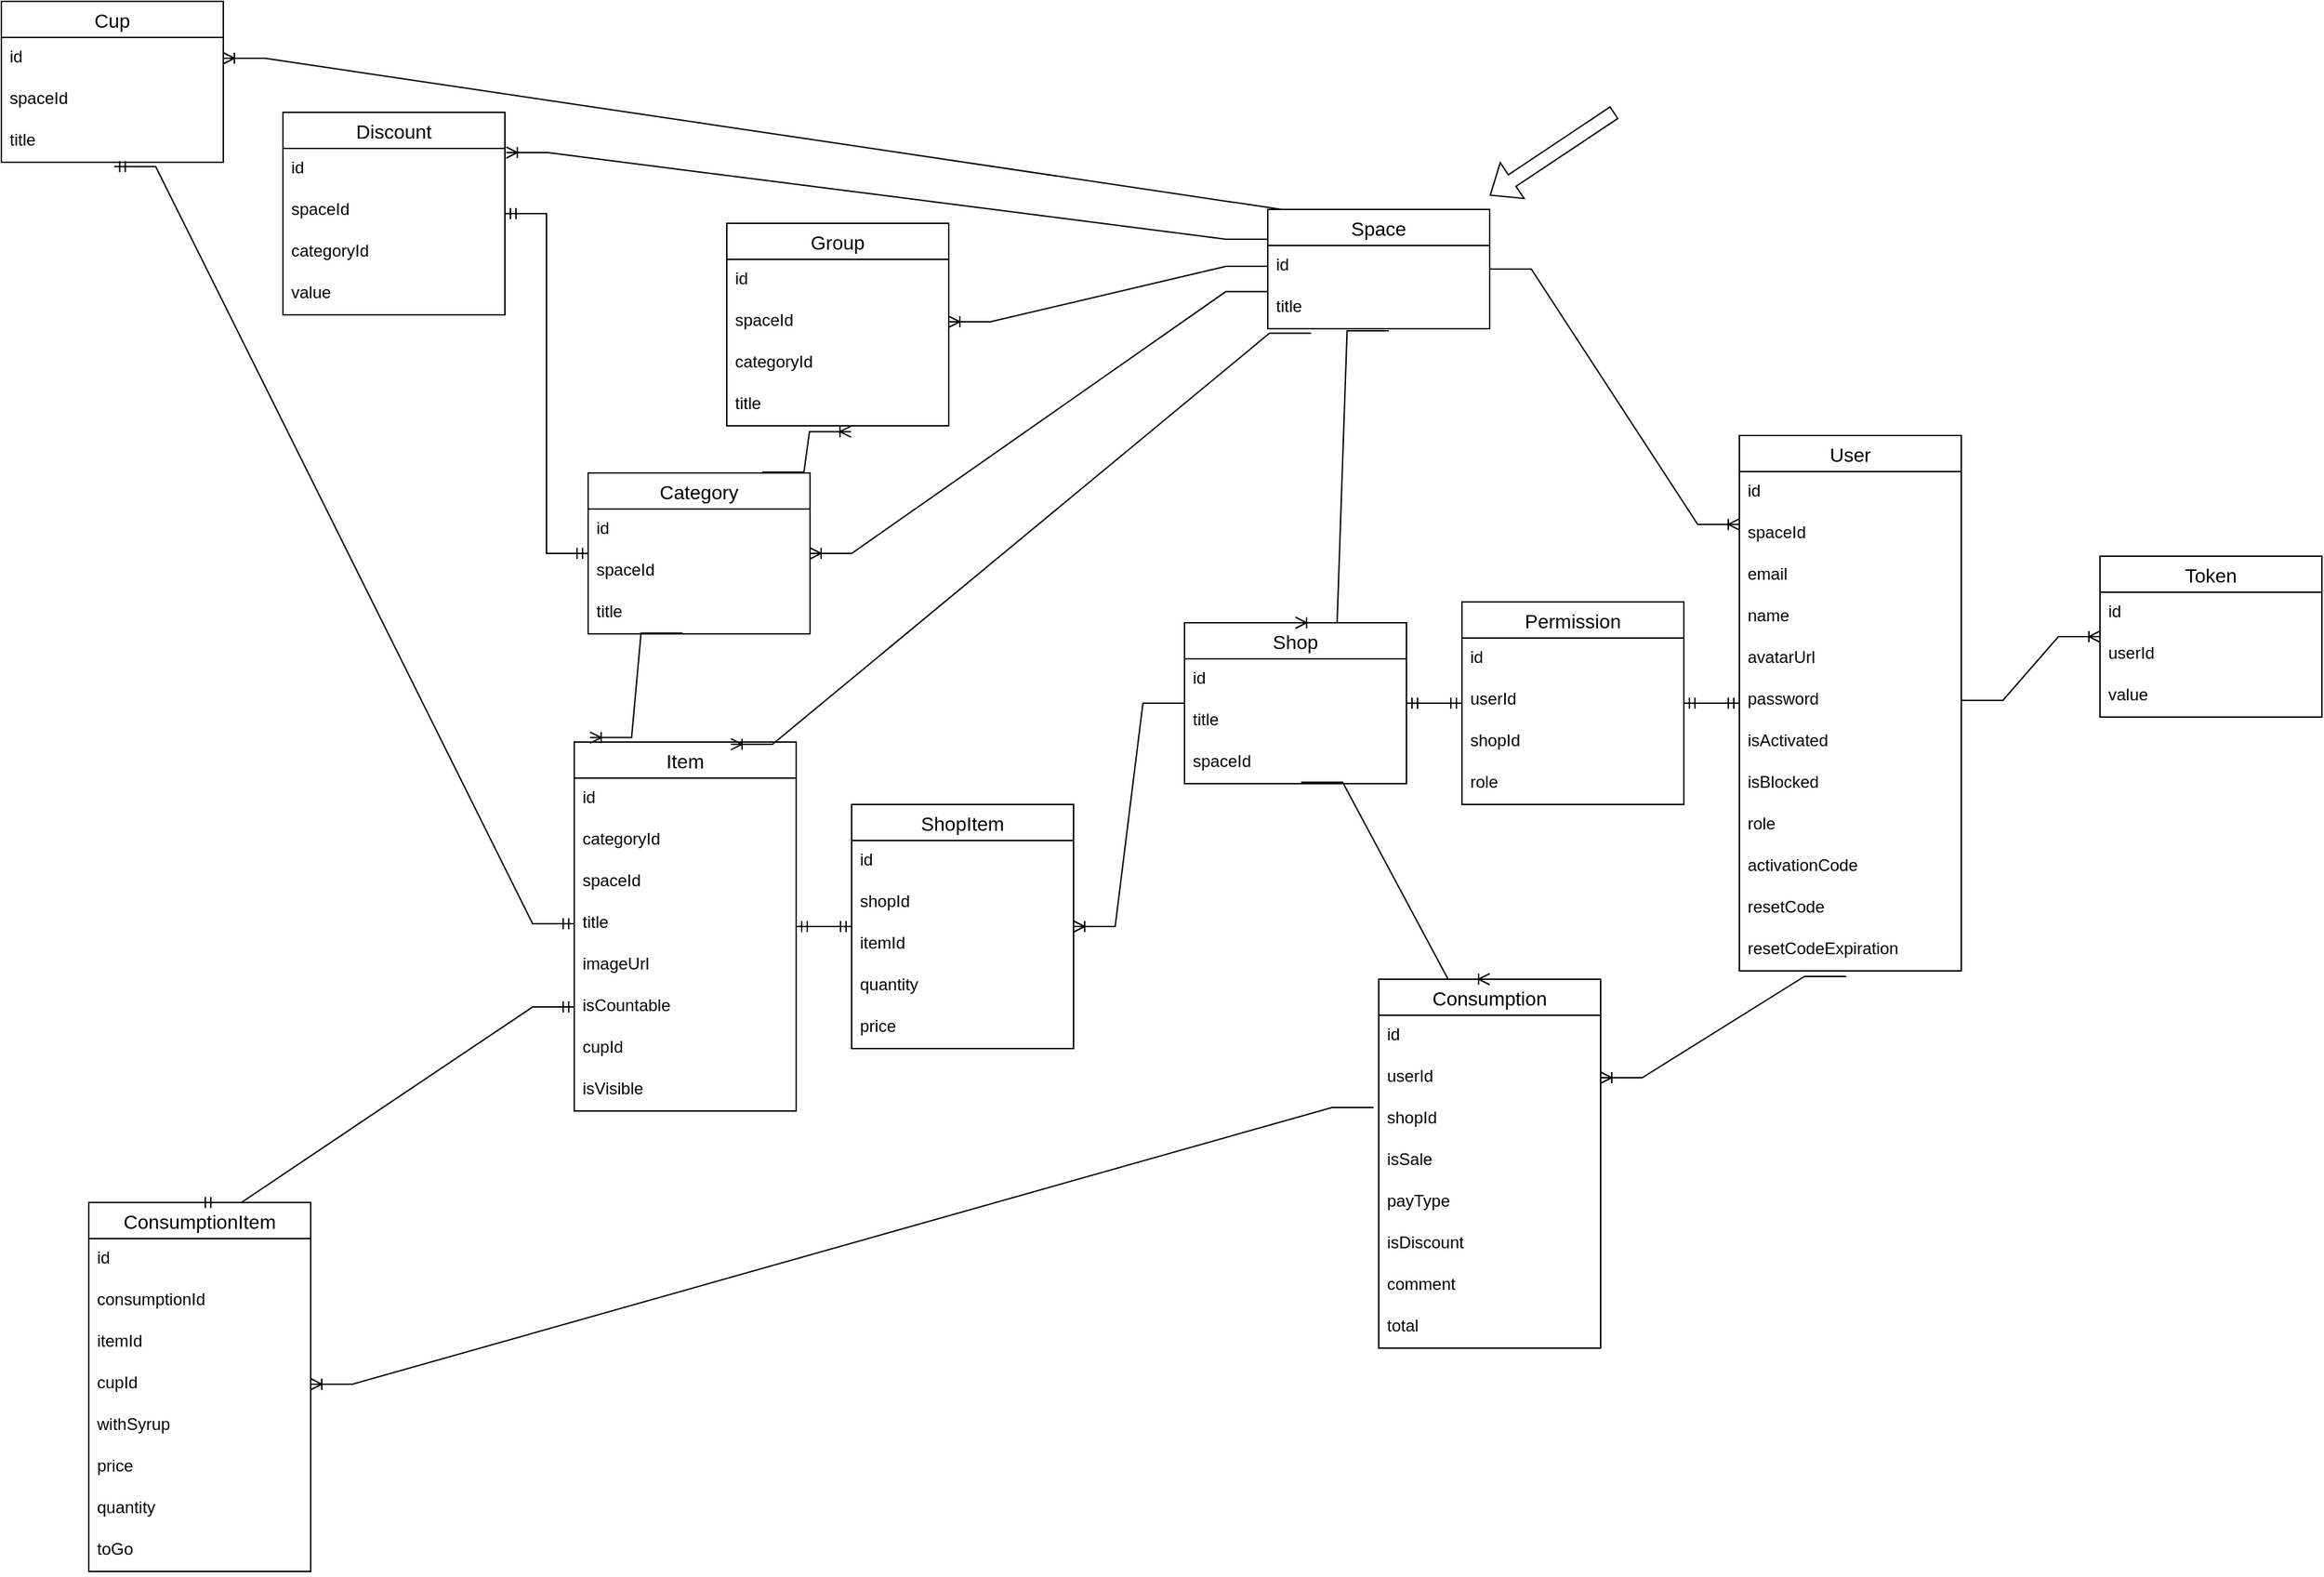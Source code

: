 <mxfile version="20.8.10" type="device"><diagram id="-RboTagxcHU9Nsr4pJRb" name="Page-1"><mxGraphModel dx="2620" dy="2303" grid="1" gridSize="10" guides="1" tooltips="1" connect="1" arrows="1" fold="1" page="1" pageScale="1" pageWidth="827" pageHeight="1169" math="0" shadow="0"><root><mxCell id="0"/><mxCell id="1" parent="0"/><mxCell id="PtXZRWENo-5FDZrmI7I0-1" value="User" style="swimlane;fontStyle=0;childLayout=stackLayout;horizontal=1;startSize=26;horizontalStack=0;resizeParent=1;resizeParentMax=0;resizeLast=0;collapsible=1;marginBottom=0;align=center;fontSize=14;" parent="1" vertex="1"><mxGeometry x="840" y="-367" width="160" height="386" as="geometry"/></mxCell><mxCell id="PtXZRWENo-5FDZrmI7I0-2" value="id" style="text;strokeColor=none;fillColor=none;spacingLeft=4;spacingRight=4;overflow=hidden;rotatable=0;points=[[0,0.5],[1,0.5]];portConstraint=eastwest;fontSize=12;" parent="PtXZRWENo-5FDZrmI7I0-1" vertex="1"><mxGeometry y="26" width="160" height="30" as="geometry"/></mxCell><mxCell id="4w__0bcOmojPFbcZ-Phi-4" value="spaceId" style="text;strokeColor=none;fillColor=none;spacingLeft=4;spacingRight=4;overflow=hidden;rotatable=0;points=[[0,0.5],[1,0.5]];portConstraint=eastwest;fontSize=12;" parent="PtXZRWENo-5FDZrmI7I0-1" vertex="1"><mxGeometry y="56" width="160" height="30" as="geometry"/></mxCell><mxCell id="PtXZRWENo-5FDZrmI7I0-3" value="email" style="text;strokeColor=none;fillColor=none;spacingLeft=4;spacingRight=4;overflow=hidden;rotatable=0;points=[[0,0.5],[1,0.5]];portConstraint=eastwest;fontSize=12;" parent="PtXZRWENo-5FDZrmI7I0-1" vertex="1"><mxGeometry y="86" width="160" height="30" as="geometry"/></mxCell><mxCell id="PtXZRWENo-5FDZrmI7I0-4" value="name" style="text;strokeColor=none;fillColor=none;spacingLeft=4;spacingRight=4;overflow=hidden;rotatable=0;points=[[0,0.5],[1,0.5]];portConstraint=eastwest;fontSize=12;" parent="PtXZRWENo-5FDZrmI7I0-1" vertex="1"><mxGeometry y="116" width="160" height="30" as="geometry"/></mxCell><mxCell id="2ZHtAxUTW5Pm4I8rhyET-17" value="avatarUrl" style="text;strokeColor=none;fillColor=none;spacingLeft=4;spacingRight=4;overflow=hidden;rotatable=0;points=[[0,0.5],[1,0.5]];portConstraint=eastwest;fontSize=12;" parent="PtXZRWENo-5FDZrmI7I0-1" vertex="1"><mxGeometry y="146" width="160" height="30" as="geometry"/></mxCell><mxCell id="PtXZRWENo-5FDZrmI7I0-5" value="password" style="text;strokeColor=none;fillColor=none;spacingLeft=4;spacingRight=4;overflow=hidden;rotatable=0;points=[[0,0.5],[1,0.5]];portConstraint=eastwest;fontSize=12;" parent="PtXZRWENo-5FDZrmI7I0-1" vertex="1"><mxGeometry y="176" width="160" height="30" as="geometry"/></mxCell><mxCell id="6MsvrKW7NR40lOU20cwh-1" value="isActivated" style="text;strokeColor=none;fillColor=none;spacingLeft=4;spacingRight=4;overflow=hidden;rotatable=0;points=[[0,0.5],[1,0.5]];portConstraint=eastwest;fontSize=12;" parent="PtXZRWENo-5FDZrmI7I0-1" vertex="1"><mxGeometry y="206" width="160" height="30" as="geometry"/></mxCell><mxCell id="obLjnWfp8mF0ZZuGQmt2-3" value="isBlocked" style="text;strokeColor=none;fillColor=none;spacingLeft=4;spacingRight=4;overflow=hidden;rotatable=0;points=[[0,0.5],[1,0.5]];portConstraint=eastwest;fontSize=12;" parent="PtXZRWENo-5FDZrmI7I0-1" vertex="1"><mxGeometry y="236" width="160" height="30" as="geometry"/></mxCell><mxCell id="obLjnWfp8mF0ZZuGQmt2-1" value="role" style="text;strokeColor=none;fillColor=none;spacingLeft=4;spacingRight=4;overflow=hidden;rotatable=0;points=[[0,0.5],[1,0.5]];portConstraint=eastwest;fontSize=12;" parent="PtXZRWENo-5FDZrmI7I0-1" vertex="1"><mxGeometry y="266" width="160" height="30" as="geometry"/></mxCell><mxCell id="6MsvrKW7NR40lOU20cwh-2" value="activationCode" style="text;strokeColor=none;fillColor=none;spacingLeft=4;spacingRight=4;overflow=hidden;rotatable=0;points=[[0,0.5],[1,0.5]];portConstraint=eastwest;fontSize=12;" parent="PtXZRWENo-5FDZrmI7I0-1" vertex="1"><mxGeometry y="296" width="160" height="30" as="geometry"/></mxCell><mxCell id="obLjnWfp8mF0ZZuGQmt2-2" value="resetCode" style="text;strokeColor=none;fillColor=none;spacingLeft=4;spacingRight=4;overflow=hidden;rotatable=0;points=[[0,0.5],[1,0.5]];portConstraint=eastwest;fontSize=12;" parent="PtXZRWENo-5FDZrmI7I0-1" vertex="1"><mxGeometry y="326" width="160" height="30" as="geometry"/></mxCell><mxCell id="4w__0bcOmojPFbcZ-Phi-13" value="resetCodeExpiration" style="text;strokeColor=none;fillColor=none;spacingLeft=4;spacingRight=4;overflow=hidden;rotatable=0;points=[[0,0.5],[1,0.5]];portConstraint=eastwest;fontSize=12;" parent="PtXZRWENo-5FDZrmI7I0-1" vertex="1"><mxGeometry y="356" width="160" height="30" as="geometry"/></mxCell><mxCell id="6MsvrKW7NR40lOU20cwh-6" value="Shop" style="swimlane;fontStyle=0;childLayout=stackLayout;horizontal=1;startSize=26;horizontalStack=0;resizeParent=1;resizeParentMax=0;resizeLast=0;collapsible=1;marginBottom=0;align=center;fontSize=14;" parent="1" vertex="1"><mxGeometry x="440" y="-232" width="160" height="116" as="geometry"/></mxCell><mxCell id="6MsvrKW7NR40lOU20cwh-7" value="id" style="text;strokeColor=none;fillColor=none;spacingLeft=4;spacingRight=4;overflow=hidden;rotatable=0;points=[[0,0.5],[1,0.5]];portConstraint=eastwest;fontSize=12;" parent="6MsvrKW7NR40lOU20cwh-6" vertex="1"><mxGeometry y="26" width="160" height="30" as="geometry"/></mxCell><mxCell id="6MsvrKW7NR40lOU20cwh-8" value="title" style="text;strokeColor=none;fillColor=none;spacingLeft=4;spacingRight=4;overflow=hidden;rotatable=0;points=[[0,0.5],[1,0.5]];portConstraint=eastwest;fontSize=12;" parent="6MsvrKW7NR40lOU20cwh-6" vertex="1"><mxGeometry y="56" width="160" height="30" as="geometry"/></mxCell><mxCell id="4w__0bcOmojPFbcZ-Phi-7" value="spaceId" style="text;strokeColor=none;fillColor=none;spacingLeft=4;spacingRight=4;overflow=hidden;rotatable=0;points=[[0,0.5],[1,0.5]];portConstraint=eastwest;fontSize=12;" parent="6MsvrKW7NR40lOU20cwh-6" vertex="1"><mxGeometry y="86" width="160" height="30" as="geometry"/></mxCell><mxCell id="6MsvrKW7NR40lOU20cwh-16" value="Permission" style="swimlane;fontStyle=0;childLayout=stackLayout;horizontal=1;startSize=26;horizontalStack=0;resizeParent=1;resizeParentMax=0;resizeLast=0;collapsible=1;marginBottom=0;align=center;fontSize=14;" parent="1" vertex="1"><mxGeometry x="640" y="-247" width="160" height="146" as="geometry"/></mxCell><mxCell id="6MsvrKW7NR40lOU20cwh-17" value="id" style="text;strokeColor=none;fillColor=none;spacingLeft=4;spacingRight=4;overflow=hidden;rotatable=0;points=[[0,0.5],[1,0.5]];portConstraint=eastwest;fontSize=12;" parent="6MsvrKW7NR40lOU20cwh-16" vertex="1"><mxGeometry y="26" width="160" height="30" as="geometry"/></mxCell><mxCell id="6MsvrKW7NR40lOU20cwh-18" value="userId" style="text;strokeColor=none;fillColor=none;spacingLeft=4;spacingRight=4;overflow=hidden;rotatable=0;points=[[0,0.5],[1,0.5]];portConstraint=eastwest;fontSize=12;" parent="6MsvrKW7NR40lOU20cwh-16" vertex="1"><mxGeometry y="56" width="160" height="30" as="geometry"/></mxCell><mxCell id="6MsvrKW7NR40lOU20cwh-19" value="shopId" style="text;strokeColor=none;fillColor=none;spacingLeft=4;spacingRight=4;overflow=hidden;rotatable=0;points=[[0,0.5],[1,0.5]];portConstraint=eastwest;fontSize=12;" parent="6MsvrKW7NR40lOU20cwh-16" vertex="1"><mxGeometry y="86" width="160" height="30" as="geometry"/></mxCell><mxCell id="obLjnWfp8mF0ZZuGQmt2-4" value="role" style="text;strokeColor=none;fillColor=none;spacingLeft=4;spacingRight=4;overflow=hidden;rotatable=0;points=[[0,0.5],[1,0.5]];portConstraint=eastwest;fontSize=12;" parent="6MsvrKW7NR40lOU20cwh-16" vertex="1"><mxGeometry y="116" width="160" height="30" as="geometry"/></mxCell><mxCell id="obLjnWfp8mF0ZZuGQmt2-8" value="Item" style="swimlane;fontStyle=0;childLayout=stackLayout;horizontal=1;startSize=26;horizontalStack=0;resizeParent=1;resizeParentMax=0;resizeLast=0;collapsible=1;marginBottom=0;align=center;fontSize=14;" parent="1" vertex="1"><mxGeometry y="-146" width="160" height="266" as="geometry"/></mxCell><mxCell id="obLjnWfp8mF0ZZuGQmt2-9" value="id" style="text;strokeColor=none;fillColor=none;spacingLeft=4;spacingRight=4;overflow=hidden;rotatable=0;points=[[0,0.5],[1,0.5]];portConstraint=eastwest;fontSize=12;" parent="obLjnWfp8mF0ZZuGQmt2-8" vertex="1"><mxGeometry y="26" width="160" height="30" as="geometry"/></mxCell><mxCell id="2ZHtAxUTW5Pm4I8rhyET-7" value="categoryId" style="text;strokeColor=none;fillColor=none;spacingLeft=4;spacingRight=4;overflow=hidden;rotatable=0;points=[[0,0.5],[1,0.5]];portConstraint=eastwest;fontSize=12;" parent="obLjnWfp8mF0ZZuGQmt2-8" vertex="1"><mxGeometry y="56" width="160" height="30" as="geometry"/></mxCell><mxCell id="obLjnWfp8mF0ZZuGQmt2-55" value="spaceId" style="text;strokeColor=none;fillColor=none;spacingLeft=4;spacingRight=4;overflow=hidden;rotatable=0;points=[[0,0.5],[1,0.5]];portConstraint=eastwest;fontSize=12;" parent="obLjnWfp8mF0ZZuGQmt2-8" vertex="1"><mxGeometry y="86" width="160" height="30" as="geometry"/></mxCell><mxCell id="obLjnWfp8mF0ZZuGQmt2-10" value="title" style="text;strokeColor=none;fillColor=none;spacingLeft=4;spacingRight=4;overflow=hidden;rotatable=0;points=[[0,0.5],[1,0.5]];portConstraint=eastwest;fontSize=12;" parent="obLjnWfp8mF0ZZuGQmt2-8" vertex="1"><mxGeometry y="116" width="160" height="30" as="geometry"/></mxCell><mxCell id="obLjnWfp8mF0ZZuGQmt2-54" value="imageUrl" style="text;strokeColor=none;fillColor=none;spacingLeft=4;spacingRight=4;overflow=hidden;rotatable=0;points=[[0,0.5],[1,0.5]];portConstraint=eastwest;fontSize=12;" parent="obLjnWfp8mF0ZZuGQmt2-8" vertex="1"><mxGeometry y="146" width="160" height="30" as="geometry"/></mxCell><mxCell id="obLjnWfp8mF0ZZuGQmt2-11" value="isCountable" style="text;strokeColor=none;fillColor=none;spacingLeft=4;spacingRight=4;overflow=hidden;rotatable=0;points=[[0,0.5],[1,0.5]];portConstraint=eastwest;fontSize=12;" parent="obLjnWfp8mF0ZZuGQmt2-8" vertex="1"><mxGeometry y="176" width="160" height="30" as="geometry"/></mxCell><mxCell id="pwrpQkeH6e8OSDZ0tOXm-13" value="cupId" style="text;strokeColor=none;fillColor=none;spacingLeft=4;spacingRight=4;overflow=hidden;rotatable=0;points=[[0,0.5],[1,0.5]];portConstraint=eastwest;fontSize=12;" parent="obLjnWfp8mF0ZZuGQmt2-8" vertex="1"><mxGeometry y="206" width="160" height="30" as="geometry"/></mxCell><mxCell id="2ZHtAxUTW5Pm4I8rhyET-20" value="isVisible" style="text;strokeColor=none;fillColor=none;spacingLeft=4;spacingRight=4;overflow=hidden;rotatable=0;points=[[0,0.5],[1,0.5]];portConstraint=eastwest;fontSize=12;" parent="obLjnWfp8mF0ZZuGQmt2-8" vertex="1"><mxGeometry y="236" width="160" height="30" as="geometry"/></mxCell><mxCell id="obLjnWfp8mF0ZZuGQmt2-15" value="ShopItem" style="swimlane;fontStyle=0;childLayout=stackLayout;horizontal=1;startSize=26;horizontalStack=0;resizeParent=1;resizeParentMax=0;resizeLast=0;collapsible=1;marginBottom=0;align=center;fontSize=14;" parent="1" vertex="1"><mxGeometry x="200" y="-101" width="160" height="176" as="geometry"/></mxCell><mxCell id="obLjnWfp8mF0ZZuGQmt2-16" value="id" style="text;strokeColor=none;fillColor=none;spacingLeft=4;spacingRight=4;overflow=hidden;rotatable=0;points=[[0,0.5],[1,0.5]];portConstraint=eastwest;fontSize=12;" parent="obLjnWfp8mF0ZZuGQmt2-15" vertex="1"><mxGeometry y="26" width="160" height="30" as="geometry"/></mxCell><mxCell id="obLjnWfp8mF0ZZuGQmt2-17" value="shopId" style="text;strokeColor=none;fillColor=none;spacingLeft=4;spacingRight=4;overflow=hidden;rotatable=0;points=[[0,0.5],[1,0.5]];portConstraint=eastwest;fontSize=12;" parent="obLjnWfp8mF0ZZuGQmt2-15" vertex="1"><mxGeometry y="56" width="160" height="30" as="geometry"/></mxCell><mxCell id="obLjnWfp8mF0ZZuGQmt2-18" value="itemId" style="text;strokeColor=none;fillColor=none;spacingLeft=4;spacingRight=4;overflow=hidden;rotatable=0;points=[[0,0.5],[1,0.5]];portConstraint=eastwest;fontSize=12;" parent="obLjnWfp8mF0ZZuGQmt2-15" vertex="1"><mxGeometry y="86" width="160" height="30" as="geometry"/></mxCell><mxCell id="obLjnWfp8mF0ZZuGQmt2-19" value="quantity" style="text;strokeColor=none;fillColor=none;spacingLeft=4;spacingRight=4;overflow=hidden;rotatable=0;points=[[0,0.5],[1,0.5]];portConstraint=eastwest;fontSize=12;" parent="obLjnWfp8mF0ZZuGQmt2-15" vertex="1"><mxGeometry y="116" width="160" height="30" as="geometry"/></mxCell><mxCell id="obLjnWfp8mF0ZZuGQmt2-20" value="price" style="text;strokeColor=none;fillColor=none;spacingLeft=4;spacingRight=4;overflow=hidden;rotatable=0;points=[[0,0.5],[1,0.5]];portConstraint=eastwest;fontSize=12;" parent="obLjnWfp8mF0ZZuGQmt2-15" vertex="1"><mxGeometry y="146" width="160" height="30" as="geometry"/></mxCell><mxCell id="obLjnWfp8mF0ZZuGQmt2-21" value="" style="edgeStyle=entityRelationEdgeStyle;fontSize=12;html=1;endArrow=ERmandOne;startArrow=ERmandOne;rounded=0;" parent="1" source="6MsvrKW7NR40lOU20cwh-6" target="6MsvrKW7NR40lOU20cwh-16" edge="1"><mxGeometry width="100" height="100" relative="1" as="geometry"><mxPoint x="380" y="260" as="sourcePoint"/><mxPoint x="480" y="160" as="targetPoint"/></mxGeometry></mxCell><mxCell id="obLjnWfp8mF0ZZuGQmt2-22" value="" style="edgeStyle=entityRelationEdgeStyle;fontSize=12;html=1;endArrow=ERmandOne;startArrow=ERmandOne;rounded=0;" parent="1" source="PtXZRWENo-5FDZrmI7I0-1" target="6MsvrKW7NR40lOU20cwh-16" edge="1"><mxGeometry width="100" height="100" relative="1" as="geometry"><mxPoint x="380" y="260" as="sourcePoint"/><mxPoint x="480" y="160" as="targetPoint"/></mxGeometry></mxCell><mxCell id="obLjnWfp8mF0ZZuGQmt2-23" value="" style="edgeStyle=entityRelationEdgeStyle;fontSize=12;html=1;endArrow=ERoneToMany;rounded=0;" parent="1" source="6MsvrKW7NR40lOU20cwh-6" target="obLjnWfp8mF0ZZuGQmt2-15" edge="1"><mxGeometry width="100" height="100" relative="1" as="geometry"><mxPoint x="380" y="360" as="sourcePoint"/><mxPoint x="480" y="260" as="targetPoint"/></mxGeometry></mxCell><mxCell id="obLjnWfp8mF0ZZuGQmt2-24" value="" style="edgeStyle=entityRelationEdgeStyle;fontSize=12;html=1;endArrow=ERmandOne;startArrow=ERmandOne;rounded=0;" parent="1" source="obLjnWfp8mF0ZZuGQmt2-8" target="obLjnWfp8mF0ZZuGQmt2-15" edge="1"><mxGeometry width="100" height="100" relative="1" as="geometry"><mxPoint x="380" y="360" as="sourcePoint"/><mxPoint x="480" y="260" as="targetPoint"/></mxGeometry></mxCell><mxCell id="obLjnWfp8mF0ZZuGQmt2-25" value="Cup" style="swimlane;fontStyle=0;childLayout=stackLayout;horizontal=1;startSize=26;horizontalStack=0;resizeParent=1;resizeParentMax=0;resizeLast=0;collapsible=1;marginBottom=0;align=center;fontSize=14;" parent="1" vertex="1"><mxGeometry x="-413" y="-680" width="160" height="116" as="geometry"/></mxCell><mxCell id="obLjnWfp8mF0ZZuGQmt2-26" value="id" style="text;strokeColor=none;fillColor=none;spacingLeft=4;spacingRight=4;overflow=hidden;rotatable=0;points=[[0,0.5],[1,0.5]];portConstraint=eastwest;fontSize=12;" parent="obLjnWfp8mF0ZZuGQmt2-25" vertex="1"><mxGeometry y="26" width="160" height="30" as="geometry"/></mxCell><mxCell id="2ZHtAxUTW5Pm4I8rhyET-12" value="spaceId" style="text;strokeColor=none;fillColor=none;spacingLeft=4;spacingRight=4;overflow=hidden;rotatable=0;points=[[0,0.5],[1,0.5]];portConstraint=eastwest;fontSize=12;" parent="obLjnWfp8mF0ZZuGQmt2-25" vertex="1"><mxGeometry y="56" width="160" height="30" as="geometry"/></mxCell><mxCell id="obLjnWfp8mF0ZZuGQmt2-27" value="title" style="text;strokeColor=none;fillColor=none;spacingLeft=4;spacingRight=4;overflow=hidden;rotatable=0;points=[[0,0.5],[1,0.5]];portConstraint=eastwest;fontSize=12;" parent="obLjnWfp8mF0ZZuGQmt2-25" vertex="1"><mxGeometry y="86" width="160" height="30" as="geometry"/></mxCell><mxCell id="obLjnWfp8mF0ZZuGQmt2-35" value="" style="edgeStyle=entityRelationEdgeStyle;fontSize=12;html=1;endArrow=ERmandOne;startArrow=ERmandOne;rounded=0;exitX=0;exitY=0.5;exitDx=0;exitDy=0;entryX=0.508;entryY=1.106;entryDx=0;entryDy=0;entryPerimeter=0;" parent="1" source="obLjnWfp8mF0ZZuGQmt2-10" target="obLjnWfp8mF0ZZuGQmt2-27" edge="1"><mxGeometry width="100" height="100" relative="1" as="geometry"><mxPoint x="140" y="130" as="sourcePoint"/><mxPoint x="240" y="30" as="targetPoint"/></mxGeometry></mxCell><mxCell id="obLjnWfp8mF0ZZuGQmt2-36" value="ConsumptionItem" style="swimlane;fontStyle=0;childLayout=stackLayout;horizontal=1;startSize=26;horizontalStack=0;resizeParent=1;resizeParentMax=0;resizeLast=0;collapsible=1;marginBottom=0;align=center;fontSize=14;" parent="1" vertex="1"><mxGeometry x="-350" y="186" width="160" height="266" as="geometry"/></mxCell><mxCell id="obLjnWfp8mF0ZZuGQmt2-37" value="id" style="text;strokeColor=none;fillColor=none;spacingLeft=4;spacingRight=4;overflow=hidden;rotatable=0;points=[[0,0.5],[1,0.5]];portConstraint=eastwest;fontSize=12;" parent="obLjnWfp8mF0ZZuGQmt2-36" vertex="1"><mxGeometry y="26" width="160" height="30" as="geometry"/></mxCell><mxCell id="obLjnWfp8mF0ZZuGQmt2-38" value="consumptionId" style="text;strokeColor=none;fillColor=none;spacingLeft=4;spacingRight=4;overflow=hidden;rotatable=0;points=[[0,0.5],[1,0.5]];portConstraint=eastwest;fontSize=12;" parent="obLjnWfp8mF0ZZuGQmt2-36" vertex="1"><mxGeometry y="56" width="160" height="30" as="geometry"/></mxCell><mxCell id="pwrpQkeH6e8OSDZ0tOXm-14" value="itemId" style="text;strokeColor=none;fillColor=none;spacingLeft=4;spacingRight=4;overflow=hidden;rotatable=0;points=[[0,0.5],[1,0.5]];portConstraint=eastwest;fontSize=12;" parent="obLjnWfp8mF0ZZuGQmt2-36" vertex="1"><mxGeometry y="86" width="160" height="30" as="geometry"/></mxCell><mxCell id="obLjnWfp8mF0ZZuGQmt2-44" value="cupId" style="text;strokeColor=none;fillColor=none;spacingLeft=4;spacingRight=4;overflow=hidden;rotatable=0;points=[[0,0.5],[1,0.5]];portConstraint=eastwest;fontSize=12;" parent="obLjnWfp8mF0ZZuGQmt2-36" vertex="1"><mxGeometry y="116" width="160" height="30" as="geometry"/></mxCell><mxCell id="pwrpQkeH6e8OSDZ0tOXm-15" value="withSyrup" style="text;strokeColor=none;fillColor=none;spacingLeft=4;spacingRight=4;overflow=hidden;rotatable=0;points=[[0,0.5],[1,0.5]];portConstraint=eastwest;fontSize=12;" parent="obLjnWfp8mF0ZZuGQmt2-36" vertex="1"><mxGeometry y="146" width="160" height="30" as="geometry"/></mxCell><mxCell id="obLjnWfp8mF0ZZuGQmt2-45" value="price" style="text;strokeColor=none;fillColor=none;spacingLeft=4;spacingRight=4;overflow=hidden;rotatable=0;points=[[0,0.5],[1,0.5]];portConstraint=eastwest;fontSize=12;" parent="obLjnWfp8mF0ZZuGQmt2-36" vertex="1"><mxGeometry y="176" width="160" height="30" as="geometry"/></mxCell><mxCell id="pwrpQkeH6e8OSDZ0tOXm-1" value="quantity" style="text;strokeColor=none;fillColor=none;spacingLeft=4;spacingRight=4;overflow=hidden;rotatable=0;points=[[0,0.5],[1,0.5]];portConstraint=eastwest;fontSize=12;" parent="obLjnWfp8mF0ZZuGQmt2-36" vertex="1"><mxGeometry y="206" width="160" height="30" as="geometry"/></mxCell><mxCell id="obLjnWfp8mF0ZZuGQmt2-46" value="toGo" style="text;strokeColor=none;fillColor=none;spacingLeft=4;spacingRight=4;overflow=hidden;rotatable=0;points=[[0,0.5],[1,0.5]];portConstraint=eastwest;fontSize=12;" parent="obLjnWfp8mF0ZZuGQmt2-36" vertex="1"><mxGeometry y="236" width="160" height="30" as="geometry"/></mxCell><mxCell id="obLjnWfp8mF0ZZuGQmt2-39" value="Consumption" style="swimlane;fontStyle=0;childLayout=stackLayout;horizontal=1;startSize=26;horizontalStack=0;resizeParent=1;resizeParentMax=0;resizeLast=0;collapsible=1;marginBottom=0;align=center;fontSize=14;" parent="1" vertex="1"><mxGeometry x="580" y="25" width="160" height="266" as="geometry"/></mxCell><mxCell id="obLjnWfp8mF0ZZuGQmt2-40" value="id" style="text;strokeColor=none;fillColor=none;spacingLeft=4;spacingRight=4;overflow=hidden;rotatable=0;points=[[0,0.5],[1,0.5]];portConstraint=eastwest;fontSize=12;" parent="obLjnWfp8mF0ZZuGQmt2-39" vertex="1"><mxGeometry y="26" width="160" height="30" as="geometry"/></mxCell><mxCell id="obLjnWfp8mF0ZZuGQmt2-41" value="userId" style="text;strokeColor=none;fillColor=none;spacingLeft=4;spacingRight=4;overflow=hidden;rotatable=0;points=[[0,0.5],[1,0.5]];portConstraint=eastwest;fontSize=12;" parent="obLjnWfp8mF0ZZuGQmt2-39" vertex="1"><mxGeometry y="56" width="160" height="30" as="geometry"/></mxCell><mxCell id="obLjnWfp8mF0ZZuGQmt2-50" value="shopId" style="text;strokeColor=none;fillColor=none;spacingLeft=4;spacingRight=4;overflow=hidden;rotatable=0;points=[[0,0.5],[1,0.5]];portConstraint=eastwest;fontSize=12;" parent="obLjnWfp8mF0ZZuGQmt2-39" vertex="1"><mxGeometry y="86" width="160" height="30" as="geometry"/></mxCell><mxCell id="2ZHtAxUTW5Pm4I8rhyET-19" value="isSale" style="text;strokeColor=none;fillColor=none;spacingLeft=4;spacingRight=4;overflow=hidden;rotatable=0;points=[[0,0.5],[1,0.5]];portConstraint=eastwest;fontSize=12;" parent="obLjnWfp8mF0ZZuGQmt2-39" vertex="1"><mxGeometry y="116" width="160" height="30" as="geometry"/></mxCell><mxCell id="obLjnWfp8mF0ZZuGQmt2-43" value="payType" style="text;strokeColor=none;fillColor=none;spacingLeft=4;spacingRight=4;overflow=hidden;rotatable=0;points=[[0,0.5],[1,0.5]];portConstraint=eastwest;fontSize=12;" parent="obLjnWfp8mF0ZZuGQmt2-39" vertex="1"><mxGeometry y="146" width="160" height="30" as="geometry"/></mxCell><mxCell id="2ZHtAxUTW5Pm4I8rhyET-21" value="isDiscount" style="text;strokeColor=none;fillColor=none;spacingLeft=4;spacingRight=4;overflow=hidden;rotatable=0;points=[[0,0.5],[1,0.5]];portConstraint=eastwest;fontSize=12;" parent="obLjnWfp8mF0ZZuGQmt2-39" vertex="1"><mxGeometry y="176" width="160" height="30" as="geometry"/></mxCell><mxCell id="2ZHtAxUTW5Pm4I8rhyET-22" value="comment" style="text;strokeColor=none;fillColor=none;spacingLeft=4;spacingRight=4;overflow=hidden;rotatable=0;points=[[0,0.5],[1,0.5]];portConstraint=eastwest;fontSize=12;" parent="obLjnWfp8mF0ZZuGQmt2-39" vertex="1"><mxGeometry y="206" width="160" height="30" as="geometry"/></mxCell><mxCell id="obLjnWfp8mF0ZZuGQmt2-42" value="total" style="text;strokeColor=none;fillColor=none;spacingLeft=4;spacingRight=4;overflow=hidden;rotatable=0;points=[[0,0.5],[1,0.5]];portConstraint=eastwest;fontSize=12;" parent="obLjnWfp8mF0ZZuGQmt2-39" vertex="1"><mxGeometry y="236" width="160" height="30" as="geometry"/></mxCell><mxCell id="obLjnWfp8mF0ZZuGQmt2-47" value="" style="edgeStyle=entityRelationEdgeStyle;fontSize=12;html=1;endArrow=ERmandOne;startArrow=ERmandOne;rounded=0;exitX=0.5;exitY=0;exitDx=0;exitDy=0;" parent="1" source="obLjnWfp8mF0ZZuGQmt2-36" target="obLjnWfp8mF0ZZuGQmt2-11" edge="1"><mxGeometry width="100" height="100" relative="1" as="geometry"><mxPoint x="80" y="210" as="sourcePoint"/><mxPoint x="180" y="110" as="targetPoint"/></mxGeometry></mxCell><mxCell id="obLjnWfp8mF0ZZuGQmt2-49" value="" style="edgeStyle=entityRelationEdgeStyle;fontSize=12;html=1;endArrow=ERoneToMany;rounded=0;exitX=0.481;exitY=1.133;exitDx=0;exitDy=0;exitPerimeter=0;" parent="1" source="4w__0bcOmojPFbcZ-Phi-13" target="obLjnWfp8mF0ZZuGQmt2-41" edge="1"><mxGeometry width="100" height="100" relative="1" as="geometry"><mxPoint x="390" y="230" as="sourcePoint"/><mxPoint x="490" y="130" as="targetPoint"/></mxGeometry></mxCell><mxCell id="obLjnWfp8mF0ZZuGQmt2-51" value="" style="edgeStyle=entityRelationEdgeStyle;fontSize=12;html=1;endArrow=ERoneToMany;rounded=0;exitX=-0.023;exitY=0.217;exitDx=0;exitDy=0;exitPerimeter=0;entryX=1;entryY=0.5;entryDx=0;entryDy=0;" parent="1" source="obLjnWfp8mF0ZZuGQmt2-50" target="obLjnWfp8mF0ZZuGQmt2-44" edge="1"><mxGeometry width="100" height="100" relative="1" as="geometry"><mxPoint x="180" y="360" as="sourcePoint"/><mxPoint x="280" y="260" as="targetPoint"/></mxGeometry></mxCell><mxCell id="obLjnWfp8mF0ZZuGQmt2-52" value="" style="edgeStyle=entityRelationEdgeStyle;fontSize=12;html=1;endArrow=ERoneToMany;rounded=0;exitX=0.525;exitY=0.967;exitDx=0;exitDy=0;exitPerimeter=0;entryX=0.5;entryY=0;entryDx=0;entryDy=0;" parent="1" source="4w__0bcOmojPFbcZ-Phi-7" target="obLjnWfp8mF0ZZuGQmt2-39" edge="1"><mxGeometry width="100" height="100" relative="1" as="geometry"><mxPoint x="180" y="360" as="sourcePoint"/><mxPoint x="280" y="260" as="targetPoint"/></mxGeometry></mxCell><mxCell id="4w__0bcOmojPFbcZ-Phi-1" value="Space" style="swimlane;fontStyle=0;childLayout=stackLayout;horizontal=1;startSize=26;horizontalStack=0;resizeParent=1;resizeParentMax=0;resizeLast=0;collapsible=1;marginBottom=0;align=center;fontSize=14;" parent="1" vertex="1"><mxGeometry x="500" y="-530" width="160" height="86" as="geometry"/></mxCell><mxCell id="4w__0bcOmojPFbcZ-Phi-2" value="id" style="text;strokeColor=none;fillColor=none;spacingLeft=4;spacingRight=4;overflow=hidden;rotatable=0;points=[[0,0.5],[1,0.5]];portConstraint=eastwest;fontSize=12;" parent="4w__0bcOmojPFbcZ-Phi-1" vertex="1"><mxGeometry y="26" width="160" height="30" as="geometry"/></mxCell><mxCell id="4w__0bcOmojPFbcZ-Phi-3" value="title" style="text;strokeColor=none;fillColor=none;spacingLeft=4;spacingRight=4;overflow=hidden;rotatable=0;points=[[0,0.5],[1,0.5]];portConstraint=eastwest;fontSize=12;" parent="4w__0bcOmojPFbcZ-Phi-1" vertex="1"><mxGeometry y="56" width="160" height="30" as="geometry"/></mxCell><mxCell id="4w__0bcOmojPFbcZ-Phi-9" value="" style="edgeStyle=entityRelationEdgeStyle;fontSize=12;html=1;endArrow=ERoneToMany;rounded=0;entryX=0.5;entryY=0;entryDx=0;entryDy=0;exitX=0.545;exitY=1.048;exitDx=0;exitDy=0;exitPerimeter=0;" parent="1" source="4w__0bcOmojPFbcZ-Phi-3" target="6MsvrKW7NR40lOU20cwh-6" edge="1"><mxGeometry width="100" height="100" relative="1" as="geometry"><mxPoint x="478" y="-191.99" as="sourcePoint"/><mxPoint x="660" y="-280" as="targetPoint"/></mxGeometry></mxCell><mxCell id="4w__0bcOmojPFbcZ-Phi-10" value="" style="edgeStyle=entityRelationEdgeStyle;fontSize=12;html=1;endArrow=ERoneToMany;rounded=0;entryX=0;entryY=0.27;entryDx=0;entryDy=0;entryPerimeter=0;" parent="1" source="4w__0bcOmojPFbcZ-Phi-1" target="4w__0bcOmojPFbcZ-Phi-4" edge="1"><mxGeometry width="100" height="100" relative="1" as="geometry"><mxPoint x="570" y="-170" as="sourcePoint"/><mxPoint x="820" y="-240" as="targetPoint"/></mxGeometry></mxCell><mxCell id="4w__0bcOmojPFbcZ-Phi-11" value="" style="edgeStyle=entityRelationEdgeStyle;fontSize=12;html=1;endArrow=ERoneToMany;rounded=0;entryX=0.706;entryY=0.006;entryDx=0;entryDy=0;entryPerimeter=0;exitX=0.195;exitY=1.11;exitDx=0;exitDy=0;exitPerimeter=0;" parent="1" source="4w__0bcOmojPFbcZ-Phi-3" target="obLjnWfp8mF0ZZuGQmt2-8" edge="1"><mxGeometry x="-1" y="151" width="100" height="100" relative="1" as="geometry"><mxPoint x="365.04" y="-191" as="sourcePoint"/><mxPoint x="80" y="-30" as="targetPoint"/><mxPoint x="-150" y="131" as="offset"/></mxGeometry></mxCell><mxCell id="2ZHtAxUTW5Pm4I8rhyET-8" value="Category" style="swimlane;fontStyle=0;childLayout=stackLayout;horizontal=1;startSize=26;horizontalStack=0;resizeParent=1;resizeParentMax=0;resizeLast=0;collapsible=1;marginBottom=0;align=center;fontSize=14;" parent="1" vertex="1"><mxGeometry x="10" y="-340" width="160" height="116" as="geometry"/></mxCell><mxCell id="2ZHtAxUTW5Pm4I8rhyET-9" value="id" style="text;strokeColor=none;fillColor=none;spacingLeft=4;spacingRight=4;overflow=hidden;rotatable=0;points=[[0,0.5],[1,0.5]];portConstraint=eastwest;fontSize=12;" parent="2ZHtAxUTW5Pm4I8rhyET-8" vertex="1"><mxGeometry y="26" width="160" height="30" as="geometry"/></mxCell><mxCell id="2ZHtAxUTW5Pm4I8rhyET-11" value="spaceId" style="text;strokeColor=none;fillColor=none;spacingLeft=4;spacingRight=4;overflow=hidden;rotatable=0;points=[[0,0.5],[1,0.5]];portConstraint=eastwest;fontSize=12;" parent="2ZHtAxUTW5Pm4I8rhyET-8" vertex="1"><mxGeometry y="56" width="160" height="30" as="geometry"/></mxCell><mxCell id="2ZHtAxUTW5Pm4I8rhyET-10" value="title" style="text;strokeColor=none;fillColor=none;spacingLeft=4;spacingRight=4;overflow=hidden;rotatable=0;points=[[0,0.5],[1,0.5]];portConstraint=eastwest;fontSize=12;" parent="2ZHtAxUTW5Pm4I8rhyET-8" vertex="1"><mxGeometry y="86" width="160" height="30" as="geometry"/></mxCell><mxCell id="2ZHtAxUTW5Pm4I8rhyET-13" value="" style="edgeStyle=entityRelationEdgeStyle;fontSize=12;html=1;endArrow=ERoneToMany;rounded=0;exitX=-0.002;exitY=1.11;exitDx=0;exitDy=0;exitPerimeter=0;" parent="1" source="4w__0bcOmojPFbcZ-Phi-2" target="2ZHtAxUTW5Pm4I8rhyET-8" edge="1"><mxGeometry x="0.642" y="398" width="100" height="100" relative="1" as="geometry"><mxPoint x="80" y="-300" as="sourcePoint"/><mxPoint x="180" y="-400" as="targetPoint"/><mxPoint x="-79" y="8" as="offset"/></mxGeometry></mxCell><mxCell id="2ZHtAxUTW5Pm4I8rhyET-14" value="" style="edgeStyle=entityRelationEdgeStyle;fontSize=12;html=1;endArrow=ERoneToMany;exitX=0.25;exitY=0;exitDx=0;exitDy=0;entryX=1;entryY=0.5;entryDx=0;entryDy=0;rounded=0;" parent="1" source="4w__0bcOmojPFbcZ-Phi-1" target="obLjnWfp8mF0ZZuGQmt2-26" edge="1"><mxGeometry x="0.642" y="398" width="100" height="100" relative="1" as="geometry"><mxPoint x="430" y="-330" as="sourcePoint"/><mxPoint x="-180" y="-200" as="targetPoint"/><mxPoint x="-79" y="8" as="offset"/></mxGeometry></mxCell><mxCell id="2ZHtAxUTW5Pm4I8rhyET-18" value="" style="edgeStyle=entityRelationEdgeStyle;fontSize=12;html=1;endArrow=ERoneToMany;rounded=0;exitX=0.426;exitY=0.982;exitDx=0;exitDy=0;exitPerimeter=0;entryX=0.071;entryY=-0.012;entryDx=0;entryDy=0;entryPerimeter=0;" parent="1" source="2ZHtAxUTW5Pm4I8rhyET-10" target="obLjnWfp8mF0ZZuGQmt2-8" edge="1"><mxGeometry width="100" height="100" relative="1" as="geometry"><mxPoint x="190" y="140" as="sourcePoint"/><mxPoint x="290" y="40" as="targetPoint"/></mxGeometry></mxCell><mxCell id="pwrpQkeH6e8OSDZ0tOXm-2" value="Discount" style="swimlane;fontStyle=0;childLayout=stackLayout;horizontal=1;startSize=26;horizontalStack=0;resizeParent=1;resizeParentMax=0;resizeLast=0;collapsible=1;marginBottom=0;align=center;fontSize=14;" parent="1" vertex="1"><mxGeometry x="-210" y="-600" width="160" height="146" as="geometry"/></mxCell><mxCell id="pwrpQkeH6e8OSDZ0tOXm-3" value="id" style="text;strokeColor=none;fillColor=none;spacingLeft=4;spacingRight=4;overflow=hidden;rotatable=0;points=[[0,0.5],[1,0.5]];portConstraint=eastwest;fontSize=12;" parent="pwrpQkeH6e8OSDZ0tOXm-2" vertex="1"><mxGeometry y="26" width="160" height="30" as="geometry"/></mxCell><mxCell id="pwrpQkeH6e8OSDZ0tOXm-4" value="spaceId" style="text;strokeColor=none;fillColor=none;spacingLeft=4;spacingRight=4;overflow=hidden;rotatable=0;points=[[0,0.5],[1,0.5]];portConstraint=eastwest;fontSize=12;" parent="pwrpQkeH6e8OSDZ0tOXm-2" vertex="1"><mxGeometry y="56" width="160" height="30" as="geometry"/></mxCell><mxCell id="pwrpQkeH6e8OSDZ0tOXm-6" value="categoryId" style="text;strokeColor=none;fillColor=none;spacingLeft=4;spacingRight=4;overflow=hidden;rotatable=0;points=[[0,0.5],[1,0.5]];portConstraint=eastwest;fontSize=12;" parent="pwrpQkeH6e8OSDZ0tOXm-2" vertex="1"><mxGeometry y="86" width="160" height="30" as="geometry"/></mxCell><mxCell id="pwrpQkeH6e8OSDZ0tOXm-5" value="value" style="text;strokeColor=none;fillColor=none;spacingLeft=4;spacingRight=4;overflow=hidden;rotatable=0;points=[[0,0.5],[1,0.5]];portConstraint=eastwest;fontSize=12;" parent="pwrpQkeH6e8OSDZ0tOXm-2" vertex="1"><mxGeometry y="116" width="160" height="30" as="geometry"/></mxCell><mxCell id="pwrpQkeH6e8OSDZ0tOXm-7" value="" style="edgeStyle=entityRelationEdgeStyle;fontSize=12;html=1;endArrow=ERoneToMany;rounded=0;entryX=1.006;entryY=0.1;entryDx=0;entryDy=0;entryPerimeter=0;exitX=0;exitY=0.25;exitDx=0;exitDy=0;" parent="1" source="4w__0bcOmojPFbcZ-Phi-1" target="pwrpQkeH6e8OSDZ0tOXm-3" edge="1"><mxGeometry width="100" height="100" relative="1" as="geometry"><mxPoint x="370.08" y="-210" as="sourcePoint"/><mxPoint x="80" y="-210" as="targetPoint"/></mxGeometry></mxCell><mxCell id="pwrpQkeH6e8OSDZ0tOXm-8" value="" style="edgeStyle=entityRelationEdgeStyle;fontSize=12;html=1;endArrow=ERmandOne;startArrow=ERmandOne;rounded=0;" parent="1" source="pwrpQkeH6e8OSDZ0tOXm-2" target="2ZHtAxUTW5Pm4I8rhyET-8" edge="1"><mxGeometry width="100" height="100" relative="1" as="geometry"><mxPoint x="-20" y="-110" as="sourcePoint"/><mxPoint x="80" y="-210" as="targetPoint"/></mxGeometry></mxCell><mxCell id="pwrpQkeH6e8OSDZ0tOXm-12" value="" style="shape=flexArrow;endArrow=classic;html=1;rounded=0;" parent="1" edge="1"><mxGeometry width="50" height="50" relative="1" as="geometry"><mxPoint x="750" y="-600" as="sourcePoint"/><mxPoint x="660" y="-540" as="targetPoint"/></mxGeometry></mxCell><mxCell id="pwrpQkeH6e8OSDZ0tOXm-16" value="Group" style="swimlane;fontStyle=0;childLayout=stackLayout;horizontal=1;startSize=26;horizontalStack=0;resizeParent=1;resizeParentMax=0;resizeLast=0;collapsible=1;marginBottom=0;align=center;fontSize=14;" parent="1" vertex="1"><mxGeometry x="110" y="-520" width="160" height="146" as="geometry"/></mxCell><mxCell id="pwrpQkeH6e8OSDZ0tOXm-17" value="id" style="text;strokeColor=none;fillColor=none;spacingLeft=4;spacingRight=4;overflow=hidden;rotatable=0;points=[[0,0.5],[1,0.5]];portConstraint=eastwest;fontSize=12;" parent="pwrpQkeH6e8OSDZ0tOXm-16" vertex="1"><mxGeometry y="26" width="160" height="30" as="geometry"/></mxCell><mxCell id="pwrpQkeH6e8OSDZ0tOXm-18" value="spaceId" style="text;strokeColor=none;fillColor=none;spacingLeft=4;spacingRight=4;overflow=hidden;rotatable=0;points=[[0,0.5],[1,0.5]];portConstraint=eastwest;fontSize=12;" parent="pwrpQkeH6e8OSDZ0tOXm-16" vertex="1"><mxGeometry y="56" width="160" height="30" as="geometry"/></mxCell><mxCell id="pwrpQkeH6e8OSDZ0tOXm-28" value="categoryId" style="text;strokeColor=none;fillColor=none;spacingLeft=4;spacingRight=4;overflow=hidden;rotatable=0;points=[[0,0.5],[1,0.5]];portConstraint=eastwest;fontSize=12;" parent="pwrpQkeH6e8OSDZ0tOXm-16" vertex="1"><mxGeometry y="86" width="160" height="30" as="geometry"/></mxCell><mxCell id="pwrpQkeH6e8OSDZ0tOXm-19" value="title" style="text;strokeColor=none;fillColor=none;spacingLeft=4;spacingRight=4;overflow=hidden;rotatable=0;points=[[0,0.5],[1,0.5]];portConstraint=eastwest;fontSize=12;" parent="pwrpQkeH6e8OSDZ0tOXm-16" vertex="1"><mxGeometry y="116" width="160" height="30" as="geometry"/></mxCell><mxCell id="pwrpQkeH6e8OSDZ0tOXm-32" value="" style="edgeStyle=entityRelationEdgeStyle;fontSize=12;html=1;endArrow=ERoneToMany;rounded=0;entryX=0.56;entryY=1.14;entryDx=0;entryDy=0;entryPerimeter=0;exitX=0.785;exitY=-0.005;exitDx=0;exitDy=0;exitPerimeter=0;" parent="1" source="2ZHtAxUTW5Pm4I8rhyET-8" target="pwrpQkeH6e8OSDZ0tOXm-19" edge="1"><mxGeometry width="100" height="100" relative="1" as="geometry"><mxPoint x="150" y="-260" as="sourcePoint"/><mxPoint x="250" y="-360" as="targetPoint"/></mxGeometry></mxCell><mxCell id="pwrpQkeH6e8OSDZ0tOXm-33" value="" style="edgeStyle=entityRelationEdgeStyle;fontSize=12;html=1;endArrow=ERoneToMany;rounded=0;entryX=1;entryY=0.5;entryDx=0;entryDy=0;exitX=0;exitY=0.5;exitDx=0;exitDy=0;" parent="1" source="4w__0bcOmojPFbcZ-Phi-2" target="pwrpQkeH6e8OSDZ0tOXm-18" edge="1"><mxGeometry width="100" height="100" relative="1" as="geometry"><mxPoint x="270" y="-380" as="sourcePoint"/><mxPoint x="370" y="-480" as="targetPoint"/></mxGeometry></mxCell><mxCell id="pwrpQkeH6e8OSDZ0tOXm-34" value="Token" style="swimlane;fontStyle=0;childLayout=stackLayout;horizontal=1;startSize=26;horizontalStack=0;resizeParent=1;resizeParentMax=0;resizeLast=0;collapsible=1;marginBottom=0;align=center;fontSize=14;" parent="1" vertex="1"><mxGeometry x="1100" y="-280" width="160" height="116" as="geometry"/></mxCell><mxCell id="pwrpQkeH6e8OSDZ0tOXm-35" value="id" style="text;strokeColor=none;fillColor=none;spacingLeft=4;spacingRight=4;overflow=hidden;rotatable=0;points=[[0,0.5],[1,0.5]];portConstraint=eastwest;fontSize=12;" parent="pwrpQkeH6e8OSDZ0tOXm-34" vertex="1"><mxGeometry y="26" width="160" height="30" as="geometry"/></mxCell><mxCell id="pwrpQkeH6e8OSDZ0tOXm-36" value="userId" style="text;strokeColor=none;fillColor=none;spacingLeft=4;spacingRight=4;overflow=hidden;rotatable=0;points=[[0,0.5],[1,0.5]];portConstraint=eastwest;fontSize=12;" parent="pwrpQkeH6e8OSDZ0tOXm-34" vertex="1"><mxGeometry y="56" width="160" height="30" as="geometry"/></mxCell><mxCell id="pwrpQkeH6e8OSDZ0tOXm-38" value="value" style="text;strokeColor=none;fillColor=none;spacingLeft=4;spacingRight=4;overflow=hidden;rotatable=0;points=[[0,0.5],[1,0.5]];portConstraint=eastwest;fontSize=12;" parent="pwrpQkeH6e8OSDZ0tOXm-34" vertex="1"><mxGeometry y="86" width="160" height="30" as="geometry"/></mxCell><mxCell id="pwrpQkeH6e8OSDZ0tOXm-39" value="" style="edgeStyle=entityRelationEdgeStyle;fontSize=12;html=1;endArrow=ERoneToMany;rounded=0;exitX=1;exitY=0.5;exitDx=0;exitDy=0;" parent="1" source="PtXZRWENo-5FDZrmI7I0-5" target="pwrpQkeH6e8OSDZ0tOXm-34" edge="1"><mxGeometry width="100" height="100" relative="1" as="geometry"><mxPoint x="1070" y="-124" as="sourcePoint"/><mxPoint x="1170" y="-224" as="targetPoint"/></mxGeometry></mxCell></root></mxGraphModel></diagram></mxfile>